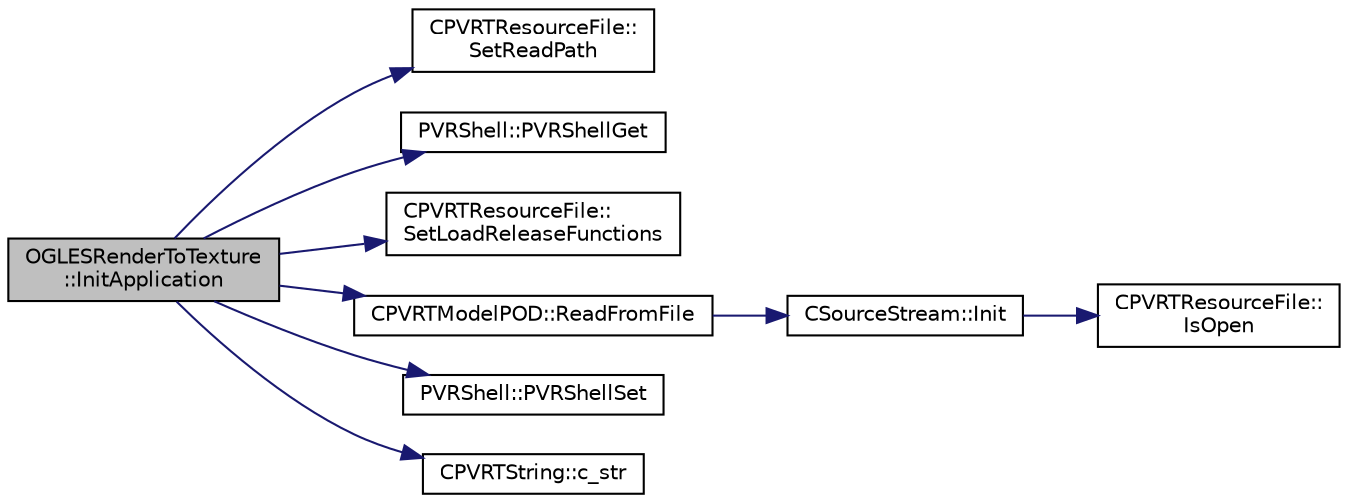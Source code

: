 digraph "OGLESRenderToTexture::InitApplication"
{
  edge [fontname="Helvetica",fontsize="10",labelfontname="Helvetica",labelfontsize="10"];
  node [fontname="Helvetica",fontsize="10",shape=record];
  rankdir="LR";
  Node1 [label="OGLESRenderToTexture\l::InitApplication",height=0.2,width=0.4,color="black", fillcolor="grey75", style="filled", fontcolor="black"];
  Node1 -> Node2 [color="midnightblue",fontsize="10",style="solid",fontname="Helvetica"];
  Node2 [label="CPVRTResourceFile::\lSetReadPath",height=0.2,width=0.4,color="black", fillcolor="white", style="filled",URL="$class_c_p_v_r_t_resource_file.html#a0e289bb7f281f32af4497d26753f577c",tooltip="Sets the read path. "];
  Node1 -> Node3 [color="midnightblue",fontsize="10",style="solid",fontname="Helvetica"];
  Node3 [label="PVRShell::PVRShellGet",height=0.2,width=0.4,color="black", fillcolor="white", style="filled",URL="$class_p_v_r_shell.html#ad58b00376cdae7a8aeea41fc17367bfd",tooltip="This function is used to get parameters from the PVRShell. It can be called from anywhere in the prog..."];
  Node1 -> Node4 [color="midnightblue",fontsize="10",style="solid",fontname="Helvetica"];
  Node4 [label="CPVRTResourceFile::\lSetLoadReleaseFunctions",height=0.2,width=0.4,color="black", fillcolor="white", style="filled",URL="$class_c_p_v_r_t_resource_file.html#a798c5394174550e8c18e3113c9485fce",tooltip="This function is used to override the CPVRTResource file loading functions. If you pass NULL in as th..."];
  Node1 -> Node5 [color="midnightblue",fontsize="10",style="solid",fontname="Helvetica"];
  Node5 [label="CPVRTModelPOD::ReadFromFile",height=0.2,width=0.4,color="black", fillcolor="white", style="filled",URL="$class_c_p_v_r_t_model_p_o_d.html#abe43b961eabe1c9db94545b97c84c71f",tooltip="Loads the specified \".POD\" file; returns the scene in pScene. This structure must later be destroyed ..."];
  Node5 -> Node6 [color="midnightblue",fontsize="10",style="solid",fontname="Helvetica"];
  Node6 [label="CSourceStream::Init",height=0.2,width=0.4,color="black", fillcolor="white", style="filled",URL="$class_c_source_stream.html#ab0ebb0e543b50e391d1e73a8cf40162e"];
  Node6 -> Node7 [color="midnightblue",fontsize="10",style="solid",fontname="Helvetica"];
  Node7 [label="CPVRTResourceFile::\lIsOpen",height=0.2,width=0.4,color="black", fillcolor="white", style="filled",URL="$class_c_p_v_r_t_resource_file.html#a484df820e9829438c0601bbc0aef7797",tooltip="Is the file open. "];
  Node1 -> Node8 [color="midnightblue",fontsize="10",style="solid",fontname="Helvetica"];
  Node8 [label="PVRShell::PVRShellSet",height=0.2,width=0.4,color="black", fillcolor="white", style="filled",URL="$class_p_v_r_shell.html#afe4052dde87d659948defdd63529eee6",tooltip="This function is used to pass preferences to the PVRShell. If used, this function must be called from..."];
  Node1 -> Node9 [color="midnightblue",fontsize="10",style="solid",fontname="Helvetica"];
  Node9 [label="CPVRTString::c_str",height=0.2,width=0.4,color="black", fillcolor="white", style="filled",URL="$class_c_p_v_r_t_string.html#aabd1f2848c4b1d65e7418b264502687d",tooltip="Returns a const char* pointer of the string. "];
}
